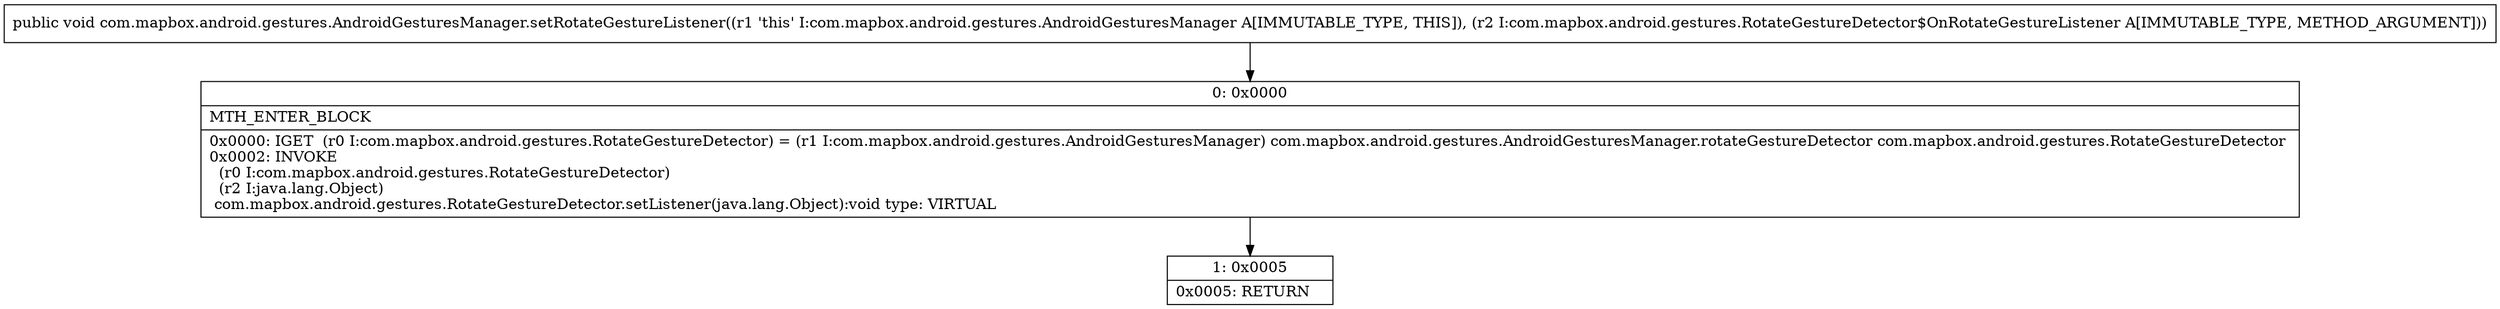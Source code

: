 digraph "CFG forcom.mapbox.android.gestures.AndroidGesturesManager.setRotateGestureListener(Lcom\/mapbox\/android\/gestures\/RotateGestureDetector$OnRotateGestureListener;)V" {
Node_0 [shape=record,label="{0\:\ 0x0000|MTH_ENTER_BLOCK\l|0x0000: IGET  (r0 I:com.mapbox.android.gestures.RotateGestureDetector) = (r1 I:com.mapbox.android.gestures.AndroidGesturesManager) com.mapbox.android.gestures.AndroidGesturesManager.rotateGestureDetector com.mapbox.android.gestures.RotateGestureDetector \l0x0002: INVOKE  \l  (r0 I:com.mapbox.android.gestures.RotateGestureDetector)\l  (r2 I:java.lang.Object)\l com.mapbox.android.gestures.RotateGestureDetector.setListener(java.lang.Object):void type: VIRTUAL \l}"];
Node_1 [shape=record,label="{1\:\ 0x0005|0x0005: RETURN   \l}"];
MethodNode[shape=record,label="{public void com.mapbox.android.gestures.AndroidGesturesManager.setRotateGestureListener((r1 'this' I:com.mapbox.android.gestures.AndroidGesturesManager A[IMMUTABLE_TYPE, THIS]), (r2 I:com.mapbox.android.gestures.RotateGestureDetector$OnRotateGestureListener A[IMMUTABLE_TYPE, METHOD_ARGUMENT])) }"];
MethodNode -> Node_0;
Node_0 -> Node_1;
}

